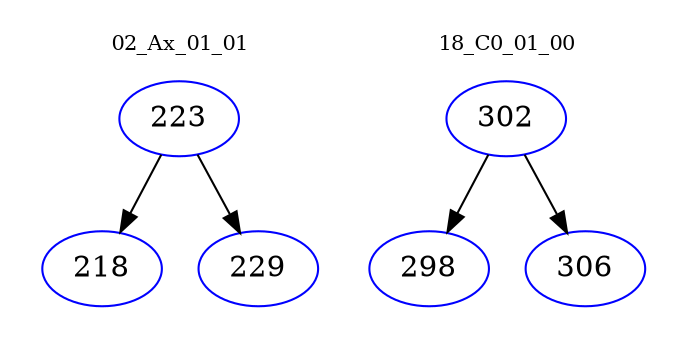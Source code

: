 digraph{
subgraph cluster_0 {
color = white
label = "02_Ax_01_01";
fontsize=10;
T0_223 [label="223", color="blue"]
T0_223 -> T0_218 [color="black"]
T0_218 [label="218", color="blue"]
T0_223 -> T0_229 [color="black"]
T0_229 [label="229", color="blue"]
}
subgraph cluster_1 {
color = white
label = "18_C0_01_00";
fontsize=10;
T1_302 [label="302", color="blue"]
T1_302 -> T1_298 [color="black"]
T1_298 [label="298", color="blue"]
T1_302 -> T1_306 [color="black"]
T1_306 [label="306", color="blue"]
}
}
